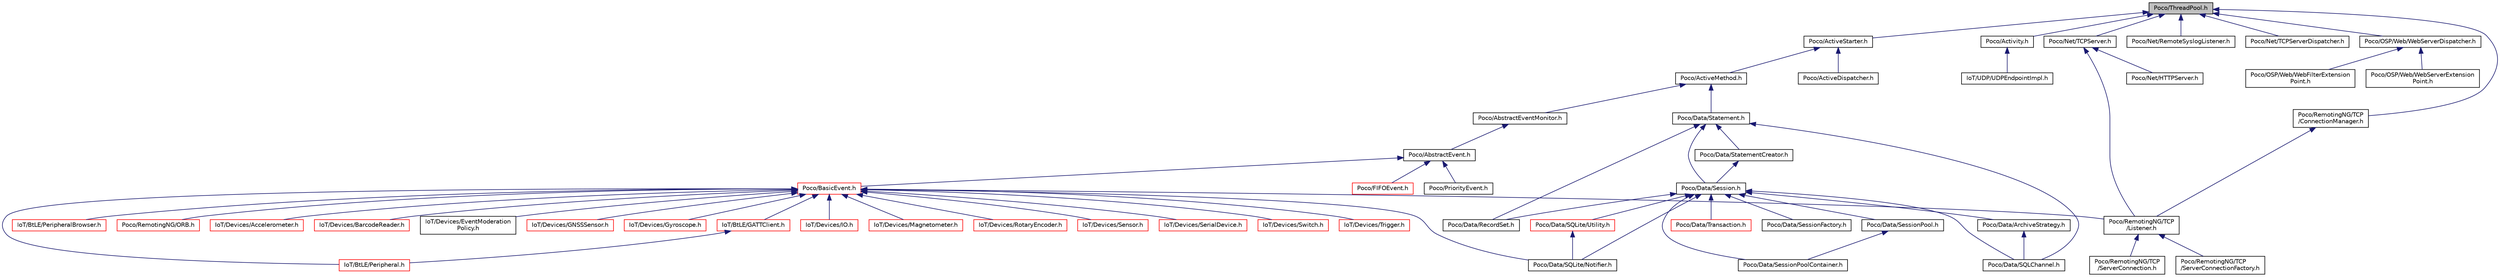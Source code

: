 digraph "Poco/ThreadPool.h"
{
 // LATEX_PDF_SIZE
  edge [fontname="Helvetica",fontsize="10",labelfontname="Helvetica",labelfontsize="10"];
  node [fontname="Helvetica",fontsize="10",shape=record];
  Node1 [label="Poco/ThreadPool.h",height=0.2,width=0.4,color="black", fillcolor="grey75", style="filled", fontcolor="black",tooltip=" "];
  Node1 -> Node2 [dir="back",color="midnightblue",fontsize="10",style="solid",fontname="Helvetica"];
  Node2 [label="Poco/ActiveStarter.h",height=0.2,width=0.4,color="black", fillcolor="white", style="filled",URL="$ActiveStarter_8h.html",tooltip=" "];
  Node2 -> Node3 [dir="back",color="midnightblue",fontsize="10",style="solid",fontname="Helvetica"];
  Node3 [label="Poco/ActiveMethod.h",height=0.2,width=0.4,color="black", fillcolor="white", style="filled",URL="$ActiveMethod_8h.html",tooltip=" "];
  Node3 -> Node4 [dir="back",color="midnightblue",fontsize="10",style="solid",fontname="Helvetica"];
  Node4 [label="Poco/AbstractEventMonitor.h",height=0.2,width=0.4,color="black", fillcolor="white", style="filled",URL="$AbstractEventMonitor_8h.html",tooltip=" "];
  Node4 -> Node5 [dir="back",color="midnightblue",fontsize="10",style="solid",fontname="Helvetica"];
  Node5 [label="Poco/AbstractEvent.h",height=0.2,width=0.4,color="black", fillcolor="white", style="filled",URL="$AbstractEvent_8h.html",tooltip=" "];
  Node5 -> Node6 [dir="back",color="midnightblue",fontsize="10",style="solid",fontname="Helvetica"];
  Node6 [label="Poco/BasicEvent.h",height=0.2,width=0.4,color="red", fillcolor="white", style="filled",URL="$BasicEvent_8h.html",tooltip=" "];
  Node6 -> Node7 [dir="back",color="midnightblue",fontsize="10",style="solid",fontname="Helvetica"];
  Node7 [label="IoT/BtLE/GATTClient.h",height=0.2,width=0.4,color="red", fillcolor="white", style="filled",URL="$GATTClient_8h.html",tooltip=" "];
  Node7 -> Node8 [dir="back",color="midnightblue",fontsize="10",style="solid",fontname="Helvetica"];
  Node8 [label="IoT/BtLE/Peripheral.h",height=0.2,width=0.4,color="red", fillcolor="white", style="filled",URL="$Peripheral_8h.html",tooltip=" "];
  Node6 -> Node8 [dir="back",color="midnightblue",fontsize="10",style="solid",fontname="Helvetica"];
  Node6 -> Node22 [dir="back",color="midnightblue",fontsize="10",style="solid",fontname="Helvetica"];
  Node22 [label="IoT/BtLE/PeripheralBrowser.h",height=0.2,width=0.4,color="red", fillcolor="white", style="filled",URL="$PeripheralBrowser_8h.html",tooltip=" "];
  Node6 -> Node30 [dir="back",color="midnightblue",fontsize="10",style="solid",fontname="Helvetica"];
  Node30 [label="Poco/RemotingNG/ORB.h",height=0.2,width=0.4,color="red", fillcolor="white", style="filled",URL="$ORB_8h.html",tooltip=" "];
  Node6 -> Node53 [dir="back",color="midnightblue",fontsize="10",style="solid",fontname="Helvetica"];
  Node53 [label="IoT/Devices/Accelerometer.h",height=0.2,width=0.4,color="red", fillcolor="white", style="filled",URL="$Accelerometer_8h.html",tooltip=" "];
  Node6 -> Node60 [dir="back",color="midnightblue",fontsize="10",style="solid",fontname="Helvetica"];
  Node60 [label="IoT/Devices/BarcodeReader.h",height=0.2,width=0.4,color="red", fillcolor="white", style="filled",URL="$BarcodeReader_8h.html",tooltip=" "];
  Node6 -> Node67 [dir="back",color="midnightblue",fontsize="10",style="solid",fontname="Helvetica"];
  Node67 [label="IoT/Devices/EventModeration\lPolicy.h",height=0.2,width=0.4,color="black", fillcolor="white", style="filled",URL="$EventModerationPolicy_8h.html",tooltip=" "];
  Node6 -> Node68 [dir="back",color="midnightblue",fontsize="10",style="solid",fontname="Helvetica"];
  Node68 [label="IoT/Devices/GNSSSensor.h",height=0.2,width=0.4,color="red", fillcolor="white", style="filled",URL="$GNSSSensor_8h.html",tooltip=" "];
  Node6 -> Node77 [dir="back",color="midnightblue",fontsize="10",style="solid",fontname="Helvetica"];
  Node77 [label="IoT/Devices/Gyroscope.h",height=0.2,width=0.4,color="red", fillcolor="white", style="filled",URL="$Gyroscope_8h.html",tooltip=" "];
  Node6 -> Node84 [dir="back",color="midnightblue",fontsize="10",style="solid",fontname="Helvetica"];
  Node84 [label="IoT/Devices/IO.h",height=0.2,width=0.4,color="red", fillcolor="white", style="filled",URL="$IO_8h.html",tooltip=" "];
  Node6 -> Node89 [dir="back",color="midnightblue",fontsize="10",style="solid",fontname="Helvetica"];
  Node89 [label="IoT/Devices/Magnetometer.h",height=0.2,width=0.4,color="red", fillcolor="white", style="filled",URL="$Magnetometer_8h.html",tooltip=" "];
  Node6 -> Node96 [dir="back",color="midnightblue",fontsize="10",style="solid",fontname="Helvetica"];
  Node96 [label="IoT/Devices/RotaryEncoder.h",height=0.2,width=0.4,color="red", fillcolor="white", style="filled",URL="$RotaryEncoder_8h.html",tooltip=" "];
  Node6 -> Node101 [dir="back",color="midnightblue",fontsize="10",style="solid",fontname="Helvetica"];
  Node101 [label="IoT/Devices/Sensor.h",height=0.2,width=0.4,color="red", fillcolor="white", style="filled",URL="$Sensor_8h.html",tooltip=" "];
  Node6 -> Node106 [dir="back",color="midnightblue",fontsize="10",style="solid",fontname="Helvetica"];
  Node106 [label="IoT/Devices/SerialDevice.h",height=0.2,width=0.4,color="red", fillcolor="white", style="filled",URL="$SerialDevice_8h.html",tooltip=" "];
  Node6 -> Node111 [dir="back",color="midnightblue",fontsize="10",style="solid",fontname="Helvetica"];
  Node111 [label="IoT/Devices/Switch.h",height=0.2,width=0.4,color="red", fillcolor="white", style="filled",URL="$Switch_8h.html",tooltip=" "];
  Node6 -> Node116 [dir="back",color="midnightblue",fontsize="10",style="solid",fontname="Helvetica"];
  Node116 [label="IoT/Devices/Trigger.h",height=0.2,width=0.4,color="red", fillcolor="white", style="filled",URL="$Trigger_8h.html",tooltip=" "];
  Node6 -> Node326 [dir="back",color="midnightblue",fontsize="10",style="solid",fontname="Helvetica"];
  Node326 [label="Poco/Data/SQLite/Notifier.h",height=0.2,width=0.4,color="black", fillcolor="white", style="filled",URL="$Notifier_8h.html",tooltip=" "];
  Node6 -> Node349 [dir="back",color="midnightblue",fontsize="10",style="solid",fontname="Helvetica"];
  Node349 [label="Poco/RemotingNG/TCP\l/Listener.h",height=0.2,width=0.4,color="black", fillcolor="white", style="filled",URL="$TCP_2Listener_8h.html",tooltip=" "];
  Node349 -> Node350 [dir="back",color="midnightblue",fontsize="10",style="solid",fontname="Helvetica"];
  Node350 [label="Poco/RemotingNG/TCP\l/ServerConnection.h",height=0.2,width=0.4,color="black", fillcolor="white", style="filled",URL="$ServerConnection_8h.html",tooltip=" "];
  Node349 -> Node351 [dir="back",color="midnightblue",fontsize="10",style="solid",fontname="Helvetica"];
  Node351 [label="Poco/RemotingNG/TCP\l/ServerConnectionFactory.h",height=0.2,width=0.4,color="black", fillcolor="white", style="filled",URL="$ServerConnectionFactory_8h.html",tooltip=" "];
  Node5 -> Node378 [dir="back",color="midnightblue",fontsize="10",style="solid",fontname="Helvetica"];
  Node378 [label="Poco/FIFOEvent.h",height=0.2,width=0.4,color="red", fillcolor="white", style="filled",URL="$FIFOEvent_8h.html",tooltip=" "];
  Node5 -> Node393 [dir="back",color="midnightblue",fontsize="10",style="solid",fontname="Helvetica"];
  Node393 [label="Poco/PriorityEvent.h",height=0.2,width=0.4,color="black", fillcolor="white", style="filled",URL="$PriorityEvent_8h.html",tooltip=" "];
  Node3 -> Node394 [dir="back",color="midnightblue",fontsize="10",style="solid",fontname="Helvetica"];
  Node394 [label="Poco/Data/Statement.h",height=0.2,width=0.4,color="black", fillcolor="white", style="filled",URL="$Statement_8h.html",tooltip=" "];
  Node394 -> Node395 [dir="back",color="midnightblue",fontsize="10",style="solid",fontname="Helvetica"];
  Node395 [label="Poco/Data/Session.h",height=0.2,width=0.4,color="black", fillcolor="white", style="filled",URL="$Data_2Session_8h.html",tooltip=" "];
  Node395 -> Node396 [dir="back",color="midnightblue",fontsize="10",style="solid",fontname="Helvetica"];
  Node396 [label="Poco/Data/ArchiveStrategy.h",height=0.2,width=0.4,color="black", fillcolor="white", style="filled",URL="$Data_2ArchiveStrategy_8h.html",tooltip=" "];
  Node396 -> Node397 [dir="back",color="midnightblue",fontsize="10",style="solid",fontname="Helvetica"];
  Node397 [label="Poco/Data/SQLChannel.h",height=0.2,width=0.4,color="black", fillcolor="white", style="filled",URL="$SQLChannel_8h.html",tooltip=" "];
  Node395 -> Node398 [dir="back",color="midnightblue",fontsize="10",style="solid",fontname="Helvetica"];
  Node398 [label="Poco/Data/Transaction.h",height=0.2,width=0.4,color="red", fillcolor="white", style="filled",URL="$Transaction_8h.html",tooltip=" "];
  Node395 -> Node400 [dir="back",color="midnightblue",fontsize="10",style="solid",fontname="Helvetica"];
  Node400 [label="Poco/Data/RecordSet.h",height=0.2,width=0.4,color="black", fillcolor="white", style="filled",URL="$RecordSet_8h.html",tooltip=" "];
  Node395 -> Node401 [dir="back",color="midnightblue",fontsize="10",style="solid",fontname="Helvetica"];
  Node401 [label="Poco/Data/SessionFactory.h",height=0.2,width=0.4,color="black", fillcolor="white", style="filled",URL="$SessionFactory_8h.html",tooltip=" "];
  Node395 -> Node402 [dir="back",color="midnightblue",fontsize="10",style="solid",fontname="Helvetica"];
  Node402 [label="Poco/Data/SessionPool.h",height=0.2,width=0.4,color="black", fillcolor="white", style="filled",URL="$SessionPool_8h.html",tooltip=" "];
  Node402 -> Node403 [dir="back",color="midnightblue",fontsize="10",style="solid",fontname="Helvetica"];
  Node403 [label="Poco/Data/SessionPoolContainer.h",height=0.2,width=0.4,color="black", fillcolor="white", style="filled",URL="$SessionPoolContainer_8h.html",tooltip=" "];
  Node395 -> Node403 [dir="back",color="midnightblue",fontsize="10",style="solid",fontname="Helvetica"];
  Node395 -> Node397 [dir="back",color="midnightblue",fontsize="10",style="solid",fontname="Helvetica"];
  Node395 -> Node404 [dir="back",color="midnightblue",fontsize="10",style="solid",fontname="Helvetica"];
  Node404 [label="Poco/Data/SQLite/Utility.h",height=0.2,width=0.4,color="red", fillcolor="white", style="filled",URL="$Data_2SQLite_2Utility_8h.html",tooltip=" "];
  Node404 -> Node326 [dir="back",color="midnightblue",fontsize="10",style="solid",fontname="Helvetica"];
  Node395 -> Node326 [dir="back",color="midnightblue",fontsize="10",style="solid",fontname="Helvetica"];
  Node394 -> Node407 [dir="back",color="midnightblue",fontsize="10",style="solid",fontname="Helvetica"];
  Node407 [label="Poco/Data/StatementCreator.h",height=0.2,width=0.4,color="black", fillcolor="white", style="filled",URL="$StatementCreator_8h.html",tooltip=" "];
  Node407 -> Node395 [dir="back",color="midnightblue",fontsize="10",style="solid",fontname="Helvetica"];
  Node394 -> Node400 [dir="back",color="midnightblue",fontsize="10",style="solid",fontname="Helvetica"];
  Node394 -> Node397 [dir="back",color="midnightblue",fontsize="10",style="solid",fontname="Helvetica"];
  Node2 -> Node408 [dir="back",color="midnightblue",fontsize="10",style="solid",fontname="Helvetica"];
  Node408 [label="Poco/ActiveDispatcher.h",height=0.2,width=0.4,color="black", fillcolor="white", style="filled",URL="$ActiveDispatcher_8h.html",tooltip=" "];
  Node1 -> Node409 [dir="back",color="midnightblue",fontsize="10",style="solid",fontname="Helvetica"];
  Node409 [label="Poco/Activity.h",height=0.2,width=0.4,color="black", fillcolor="white", style="filled",URL="$Activity_8h.html",tooltip=" "];
  Node409 -> Node241 [dir="back",color="midnightblue",fontsize="10",style="solid",fontname="Helvetica"];
  Node241 [label="IoT/UDP/UDPEndpointImpl.h",height=0.2,width=0.4,color="black", fillcolor="white", style="filled",URL="$UDPEndpointImpl_8h.html",tooltip=" "];
  Node1 -> Node347 [dir="back",color="midnightblue",fontsize="10",style="solid",fontname="Helvetica"];
  Node347 [label="Poco/Net/TCPServer.h",height=0.2,width=0.4,color="black", fillcolor="white", style="filled",URL="$TCPServer_8h.html",tooltip=" "];
  Node347 -> Node348 [dir="back",color="midnightblue",fontsize="10",style="solid",fontname="Helvetica"];
  Node348 [label="Poco/Net/HTTPServer.h",height=0.2,width=0.4,color="black", fillcolor="white", style="filled",URL="$HTTPServer_8h.html",tooltip=" "];
  Node347 -> Node349 [dir="back",color="midnightblue",fontsize="10",style="solid",fontname="Helvetica"];
  Node1 -> Node410 [dir="back",color="midnightblue",fontsize="10",style="solid",fontname="Helvetica"];
  Node410 [label="Poco/Net/RemoteSyslogListener.h",height=0.2,width=0.4,color="black", fillcolor="white", style="filled",URL="$RemoteSyslogListener_8h.html",tooltip=" "];
  Node1 -> Node359 [dir="back",color="midnightblue",fontsize="10",style="solid",fontname="Helvetica"];
  Node359 [label="Poco/Net/TCPServerDispatcher.h",height=0.2,width=0.4,color="black", fillcolor="white", style="filled",URL="$TCPServerDispatcher_8h.html",tooltip=" "];
  Node1 -> Node253 [dir="back",color="midnightblue",fontsize="10",style="solid",fontname="Helvetica"];
  Node253 [label="Poco/OSP/Web/WebServerDispatcher.h",height=0.2,width=0.4,color="black", fillcolor="white", style="filled",URL="$WebServerDispatcher_8h.html",tooltip=" "];
  Node253 -> Node254 [dir="back",color="midnightblue",fontsize="10",style="solid",fontname="Helvetica"];
  Node254 [label="Poco/OSP/Web/WebFilterExtension\lPoint.h",height=0.2,width=0.4,color="black", fillcolor="white", style="filled",URL="$WebFilterExtensionPoint_8h.html",tooltip=" "];
  Node253 -> Node255 [dir="back",color="midnightblue",fontsize="10",style="solid",fontname="Helvetica"];
  Node255 [label="Poco/OSP/Web/WebServerExtension\lPoint.h",height=0.2,width=0.4,color="black", fillcolor="white", style="filled",URL="$WebServerExtensionPoint_8h.html",tooltip=" "];
  Node1 -> Node371 [dir="back",color="midnightblue",fontsize="10",style="solid",fontname="Helvetica"];
  Node371 [label="Poco/RemotingNG/TCP\l/ConnectionManager.h",height=0.2,width=0.4,color="black", fillcolor="white", style="filled",URL="$ConnectionManager_8h.html",tooltip=" "];
  Node371 -> Node349 [dir="back",color="midnightblue",fontsize="10",style="solid",fontname="Helvetica"];
}

